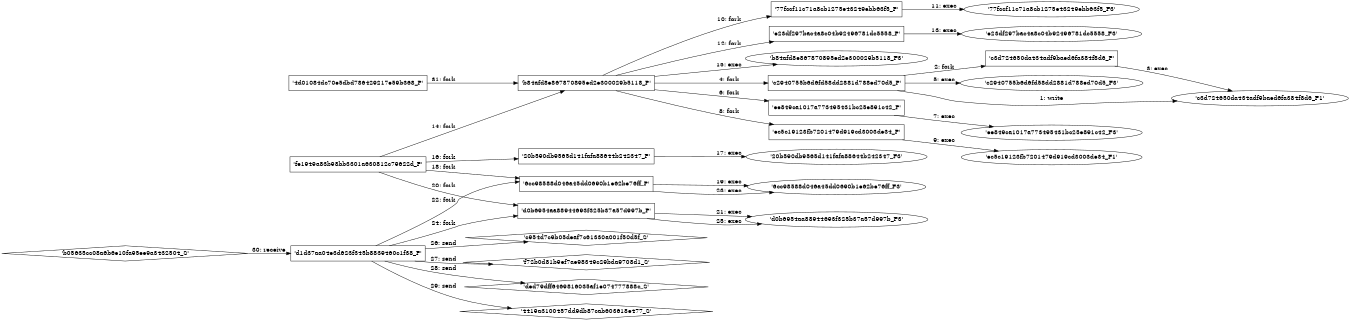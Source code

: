digraph "D:\Learning\Paper\apt\基于CTI的攻击预警\Dataset\攻击图\ASGfromALLCTI\Go RAT, Go! AthenaGo points “TorWords” Portugal.dot" {
rankdir="LR"
size="9"
fixedsize="false"
splines="true"
nodesep=0.3
ranksep=0
fontsize=10
overlap="scalexy"
engine= "neato"
	"'c3d724650da434adf9baed6fa384f8d6_F1'" [node_type=file shape=ellipse]
	"'c2940755b6d6fd58dd2881d788ed70d5_P'" [node_type=Process shape=box]
	"'c2940755b6d6fd58dd2881d788ed70d5_P'" -> "'c3d724650da434adf9baed6fa384f8d6_F1'" [label="1: write"]
	"'c2940755b6d6fd58dd2881d788ed70d5_P'" [node_type=Process shape=box]
	"'c3d724650da434adf9baed6fa384f8d6_P'" [node_type=Process shape=box]
	"'c2940755b6d6fd58dd2881d788ed70d5_P'" -> "'c3d724650da434adf9baed6fa384f8d6_P'" [label="2: fork"]
	"'c3d724650da434adf9baed6fa384f8d6_P'" [node_type=Process shape=box]
	"'c3d724650da434adf9baed6fa384f8d6_F1'" [node_type=File shape=ellipse]
	"'c3d724650da434adf9baed6fa384f8d6_P'" -> "'c3d724650da434adf9baed6fa384f8d6_F1'" [label="3: exec"]
	"'b84afd8e867870895ed2e300029b5118_P'" [node_type=Process shape=box]
	"'c2940755b6d6fd58dd2881d788ed70d5_P'" [node_type=Process shape=box]
	"'b84afd8e867870895ed2e300029b5118_P'" -> "'c2940755b6d6fd58dd2881d788ed70d5_P'" [label="4: fork"]
	"'c2940755b6d6fd58dd2881d788ed70d5_P'" [node_type=Process shape=box]
	"'c2940755b6d6fd58dd2881d788ed70d5_F3'" [node_type=File shape=ellipse]
	"'c2940755b6d6fd58dd2881d788ed70d5_P'" -> "'c2940755b6d6fd58dd2881d788ed70d5_F3'" [label="5: exec"]
	"'b84afd8e867870895ed2e300029b5118_P'" [node_type=Process shape=box]
	"'ee849ca1017a773495431bc25e891c42_P'" [node_type=Process shape=box]
	"'b84afd8e867870895ed2e300029b5118_P'" -> "'ee849ca1017a773495431bc25e891c42_P'" [label="6: fork"]
	"'ee849ca1017a773495431bc25e891c42_P'" [node_type=Process shape=box]
	"'ee849ca1017a773495431bc25e891c42_F3'" [node_type=File shape=ellipse]
	"'ee849ca1017a773495431bc25e891c42_P'" -> "'ee849ca1017a773495431bc25e891c42_F3'" [label="7: exec"]
	"'b84afd8e867870895ed2e300029b5118_P'" [node_type=Process shape=box]
	"'ec5c19123fb7201479d919cd3003de34_P'" [node_type=Process shape=box]
	"'b84afd8e867870895ed2e300029b5118_P'" -> "'ec5c19123fb7201479d919cd3003de34_P'" [label="8: fork"]
	"'ec5c19123fb7201479d919cd3003de34_P'" [node_type=Process shape=box]
	"'ec5c19123fb7201479d919cd3003de34_F1'" [node_type=File shape=ellipse]
	"'ec5c19123fb7201479d919cd3003de34_P'" -> "'ec5c19123fb7201479d919cd3003de34_F1'" [label="9: exec"]
	"'b84afd8e867870895ed2e300029b5118_P'" [node_type=Process shape=box]
	"'77fccf11c71a8cb1275e43249ebb63f5_P'" [node_type=Process shape=box]
	"'b84afd8e867870895ed2e300029b5118_P'" -> "'77fccf11c71a8cb1275e43249ebb63f5_P'" [label="10: fork"]
	"'77fccf11c71a8cb1275e43249ebb63f5_P'" [node_type=Process shape=box]
	"'77fccf11c71a8cb1275e43249ebb63f5_F3'" [node_type=File shape=ellipse]
	"'77fccf11c71a8cb1275e43249ebb63f5_P'" -> "'77fccf11c71a8cb1275e43249ebb63f5_F3'" [label="11: exec"]
	"'b84afd8e867870895ed2e300029b5118_P'" [node_type=Process shape=box]
	"'e23df297bac4a8c04b92496781dc5558_P'" [node_type=Process shape=box]
	"'b84afd8e867870895ed2e300029b5118_P'" -> "'e23df297bac4a8c04b92496781dc5558_P'" [label="12: fork"]
	"'e23df297bac4a8c04b92496781dc5558_P'" [node_type=Process shape=box]
	"'e23df297bac4a8c04b92496781dc5558_F3'" [node_type=File shape=ellipse]
	"'e23df297bac4a8c04b92496781dc5558_P'" -> "'e23df297bac4a8c04b92496781dc5558_F3'" [label="13: exec"]
	"'fe1949a83b98bb3301a630812c79622d_P'" [node_type=Process shape=box]
	"'b84afd8e867870895ed2e300029b5118_P'" [node_type=Process shape=box]
	"'fe1949a83b98bb3301a630812c79622d_P'" -> "'b84afd8e867870895ed2e300029b5118_P'" [label="14: fork"]
	"'b84afd8e867870895ed2e300029b5118_P'" [node_type=Process shape=box]
	"'b84afd8e867870895ed2e300029b5118_F3'" [node_type=File shape=ellipse]
	"'b84afd8e867870895ed2e300029b5118_P'" -> "'b84afd8e867870895ed2e300029b5118_F3'" [label="15: exec"]
	"'fe1949a83b98bb3301a630812c79622d_P'" [node_type=Process shape=box]
	"'20b590db9565d141fafa88644b242347_P'" [node_type=Process shape=box]
	"'fe1949a83b98bb3301a630812c79622d_P'" -> "'20b590db9565d141fafa88644b242347_P'" [label="16: fork"]
	"'20b590db9565d141fafa88644b242347_P'" [node_type=Process shape=box]
	"'20b590db9565d141fafa88644b242347_F3'" [node_type=File shape=ellipse]
	"'20b590db9565d141fafa88644b242347_P'" -> "'20b590db9565d141fafa88644b242347_F3'" [label="17: exec"]
	"'fe1949a83b98bb3301a630812c79622d_P'" [node_type=Process shape=box]
	"'6cc98588d046a45dd0690b1e62be76ff_P'" [node_type=Process shape=box]
	"'fe1949a83b98bb3301a630812c79622d_P'" -> "'6cc98588d046a45dd0690b1e62be76ff_P'" [label="18: fork"]
	"'6cc98588d046a45dd0690b1e62be76ff_P'" [node_type=Process shape=box]
	"'6cc98588d046a45dd0690b1e62be76ff_F3'" [node_type=File shape=ellipse]
	"'6cc98588d046a45dd0690b1e62be76ff_P'" -> "'6cc98588d046a45dd0690b1e62be76ff_F3'" [label="19: exec"]
	"'fe1949a83b98bb3301a630812c79622d_P'" [node_type=Process shape=box]
	"'d0b6954aa88944693f325b37a57d997b_P'" [node_type=Process shape=box]
	"'fe1949a83b98bb3301a630812c79622d_P'" -> "'d0b6954aa88944693f325b37a57d997b_P'" [label="20: fork"]
	"'d0b6954aa88944693f325b37a57d997b_P'" [node_type=Process shape=box]
	"'d0b6954aa88944693f325b37a57d997b_F3'" [node_type=File shape=ellipse]
	"'d0b6954aa88944693f325b37a57d997b_P'" -> "'d0b6954aa88944693f325b37a57d997b_F3'" [label="21: exec"]
	"'d1d37aa04e3d623f345b8839460c1f38_P'" [node_type=Process shape=box]
	"'6cc98588d046a45dd0690b1e62be76ff_P'" [node_type=Process shape=box]
	"'d1d37aa04e3d623f345b8839460c1f38_P'" -> "'6cc98588d046a45dd0690b1e62be76ff_P'" [label="22: fork"]
	"'6cc98588d046a45dd0690b1e62be76ff_P'" [node_type=Process shape=box]
	"'6cc98588d046a45dd0690b1e62be76ff_F3'" [node_type=File shape=ellipse]
	"'6cc98588d046a45dd0690b1e62be76ff_P'" -> "'6cc98588d046a45dd0690b1e62be76ff_F3'" [label="23: exec"]
	"'d1d37aa04e3d623f345b8839460c1f38_P'" [node_type=Process shape=box]
	"'d0b6954aa88944693f325b37a57d997b_P'" [node_type=Process shape=box]
	"'d1d37aa04e3d623f345b8839460c1f38_P'" -> "'d0b6954aa88944693f325b37a57d997b_P'" [label="24: fork"]
	"'d0b6954aa88944693f325b37a57d997b_P'" [node_type=Process shape=box]
	"'d0b6954aa88944693f325b37a57d997b_F3'" [node_type=File shape=ellipse]
	"'d0b6954aa88944693f325b37a57d997b_P'" -> "'d0b6954aa88944693f325b37a57d997b_F3'" [label="25: exec"]
	"'c954d7c9b05deaf7c61330a001f50d5f_S'" [node_type=Socket shape=diamond]
	"'d1d37aa04e3d623f345b8839460c1f38_P'" [node_type=Process shape=box]
	"'d1d37aa04e3d623f345b8839460c1f38_P'" -> "'c954d7c9b05deaf7c61330a001f50d5f_S'" [label="26: send"]
	"'f72b0d81b9ef7ae98349c29bda9708d1_S'" [node_type=Socket shape=diamond]
	"'d1d37aa04e3d623f345b8839460c1f38_P'" [node_type=Process shape=box]
	"'d1d37aa04e3d623f345b8839460c1f38_P'" -> "'f72b0d81b9ef7ae98349c29bda9708d1_S'" [label="27: send"]
	"'ded79dff6469816035af1e074777888c_S'" [node_type=Socket shape=diamond]
	"'d1d37aa04e3d623f345b8839460c1f38_P'" [node_type=Process shape=box]
	"'d1d37aa04e3d623f345b8839460c1f38_P'" -> "'ded79dff6469816035af1e074777888c_S'" [label="28: send"]
	"'4419a3100457dd9db87cab603618e477_S'" [node_type=Socket shape=diamond]
	"'d1d37aa04e3d623f345b8839460c1f38_P'" [node_type=Process shape=box]
	"'d1d37aa04e3d623f345b8839460c1f38_P'" -> "'4419a3100457dd9db87cab603618e477_S'" [label="29: send"]
	"'d1d37aa04e3d623f345b8839460c1f38_P'" [node_type=Process shape=box]
	"'b05635cc08a6b6e10fa95ee9a3432504_S'" [node_type=Socket shape=diamond]
	"'b05635cc08a6b6e10fa95ee9a3432504_S'" -> "'d1d37aa04e3d623f345b8839460c1f38_P'" [label="30: receive"]
	"'4d01084dc70e5dbd786429217e59b368_P'" [node_type=Process shape=box]
	"'b84afd8e867870895ed2e300029b5118_P'" [node_type=Process shape=box]
	"'4d01084dc70e5dbd786429217e59b368_P'" -> "'b84afd8e867870895ed2e300029b5118_P'" [label="31: fork"]
}
